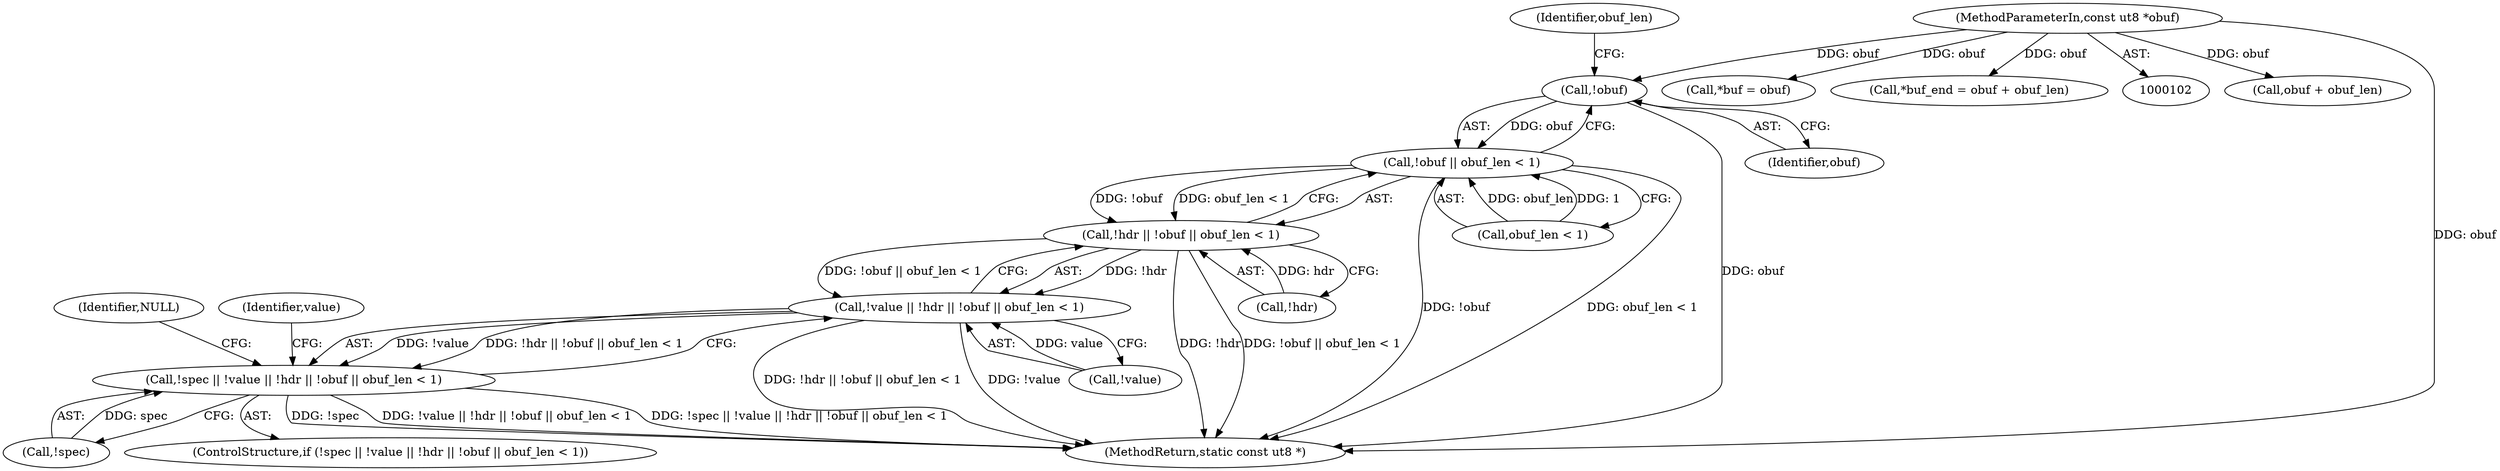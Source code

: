 digraph "0_radare2_2ca9ab45891b6ae8e32b6c28c81eebca059cbe5d_0@pointer" {
"1000133" [label="(Call,!obuf)"];
"1000103" [label="(MethodParameterIn,const ut8 *obuf)"];
"1000132" [label="(Call,!obuf || obuf_len < 1)"];
"1000129" [label="(Call,!hdr || !obuf || obuf_len < 1)"];
"1000126" [label="(Call,!value || !hdr || !obuf || obuf_len < 1)"];
"1000123" [label="(Call,!spec || !value || !hdr || !obuf || obuf_len < 1)"];
"1000140" [label="(Identifier,NULL)"];
"1000118" [label="(Call,obuf + obuf_len)"];
"1000130" [label="(Call,!hdr)"];
"1000136" [label="(Identifier,obuf_len)"];
"1000112" [label="(Call,*buf = obuf)"];
"1000134" [label="(Identifier,obuf)"];
"1000135" [label="(Call,obuf_len < 1)"];
"1000123" [label="(Call,!spec || !value || !hdr || !obuf || obuf_len < 1)"];
"1000814" [label="(MethodReturn,static const ut8 *)"];
"1000132" [label="(Call,!obuf || obuf_len < 1)"];
"1000122" [label="(ControlStructure,if (!spec || !value || !hdr || !obuf || obuf_len < 1))"];
"1000127" [label="(Call,!value)"];
"1000116" [label="(Call,*buf_end = obuf + obuf_len)"];
"1000129" [label="(Call,!hdr || !obuf || obuf_len < 1)"];
"1000133" [label="(Call,!obuf)"];
"1000124" [label="(Call,!spec)"];
"1000143" [label="(Identifier,value)"];
"1000103" [label="(MethodParameterIn,const ut8 *obuf)"];
"1000126" [label="(Call,!value || !hdr || !obuf || obuf_len < 1)"];
"1000133" -> "1000132"  [label="AST: "];
"1000133" -> "1000134"  [label="CFG: "];
"1000134" -> "1000133"  [label="AST: "];
"1000136" -> "1000133"  [label="CFG: "];
"1000132" -> "1000133"  [label="CFG: "];
"1000133" -> "1000814"  [label="DDG: obuf"];
"1000133" -> "1000132"  [label="DDG: obuf"];
"1000103" -> "1000133"  [label="DDG: obuf"];
"1000103" -> "1000102"  [label="AST: "];
"1000103" -> "1000814"  [label="DDG: obuf"];
"1000103" -> "1000112"  [label="DDG: obuf"];
"1000103" -> "1000116"  [label="DDG: obuf"];
"1000103" -> "1000118"  [label="DDG: obuf"];
"1000132" -> "1000129"  [label="AST: "];
"1000132" -> "1000135"  [label="CFG: "];
"1000135" -> "1000132"  [label="AST: "];
"1000129" -> "1000132"  [label="CFG: "];
"1000132" -> "1000814"  [label="DDG: !obuf"];
"1000132" -> "1000814"  [label="DDG: obuf_len < 1"];
"1000132" -> "1000129"  [label="DDG: !obuf"];
"1000132" -> "1000129"  [label="DDG: obuf_len < 1"];
"1000135" -> "1000132"  [label="DDG: obuf_len"];
"1000135" -> "1000132"  [label="DDG: 1"];
"1000129" -> "1000126"  [label="AST: "];
"1000129" -> "1000130"  [label="CFG: "];
"1000130" -> "1000129"  [label="AST: "];
"1000126" -> "1000129"  [label="CFG: "];
"1000129" -> "1000814"  [label="DDG: !hdr"];
"1000129" -> "1000814"  [label="DDG: !obuf || obuf_len < 1"];
"1000129" -> "1000126"  [label="DDG: !hdr"];
"1000129" -> "1000126"  [label="DDG: !obuf || obuf_len < 1"];
"1000130" -> "1000129"  [label="DDG: hdr"];
"1000126" -> "1000123"  [label="AST: "];
"1000126" -> "1000127"  [label="CFG: "];
"1000127" -> "1000126"  [label="AST: "];
"1000123" -> "1000126"  [label="CFG: "];
"1000126" -> "1000814"  [label="DDG: !hdr || !obuf || obuf_len < 1"];
"1000126" -> "1000814"  [label="DDG: !value"];
"1000126" -> "1000123"  [label="DDG: !value"];
"1000126" -> "1000123"  [label="DDG: !hdr || !obuf || obuf_len < 1"];
"1000127" -> "1000126"  [label="DDG: value"];
"1000123" -> "1000122"  [label="AST: "];
"1000123" -> "1000124"  [label="CFG: "];
"1000124" -> "1000123"  [label="AST: "];
"1000140" -> "1000123"  [label="CFG: "];
"1000143" -> "1000123"  [label="CFG: "];
"1000123" -> "1000814"  [label="DDG: !value || !hdr || !obuf || obuf_len < 1"];
"1000123" -> "1000814"  [label="DDG: !spec || !value || !hdr || !obuf || obuf_len < 1"];
"1000123" -> "1000814"  [label="DDG: !spec"];
"1000124" -> "1000123"  [label="DDG: spec"];
}
